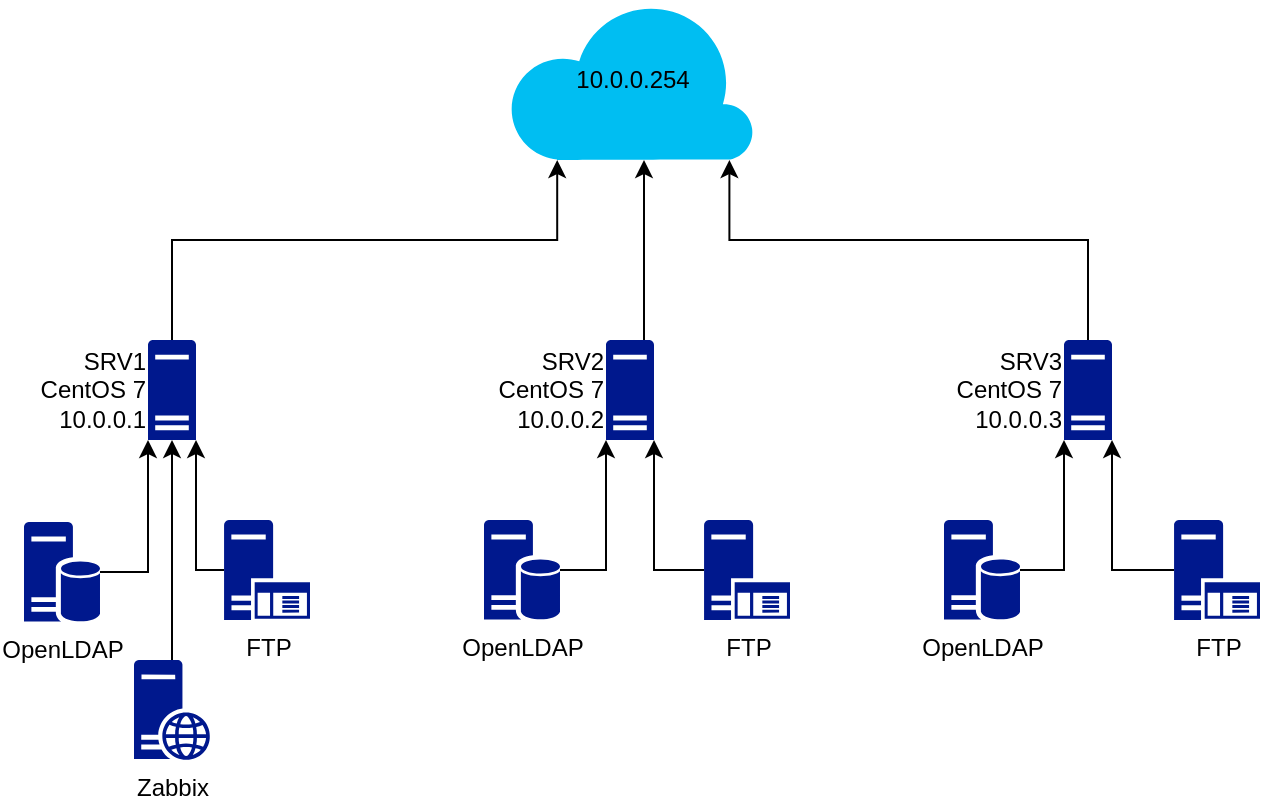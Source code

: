 <mxfile version="12.2.8" type="github" pages="1"><diagram id="UzhWR-N8zCwfZSIEnC6z" name="Page-1"><mxGraphModel dx="1382" dy="795" grid="1" gridSize="10" guides="1" tooltips="1" connect="1" arrows="1" fold="1" page="1" pageScale="1" pageWidth="827" pageHeight="583" math="0" shadow="0"><root><mxCell id="0"/><mxCell id="1" parent="0"/><mxCell id="ujCRCSMncX6ORW_Cc9Aw-1" value="10.0.0.254" style="verticalLabelPosition=middle;html=1;verticalAlign=middle;align=center;strokeColor=none;fillColor=#00BEF2;shape=mxgraph.azure.cloud;labelPosition=center;" parent="1" vertex="1"><mxGeometry x="352" y="30" width="123" height="80" as="geometry"/></mxCell><mxCell id="ujCRCSMncX6ORW_Cc9Aw-20" style="edgeStyle=orthogonalEdgeStyle;rounded=0;orthogonalLoop=1;jettySize=auto;html=1;entryX=0.2;entryY=1;entryDx=0;entryDy=0;entryPerimeter=0;" parent="1" source="ujCRCSMncX6ORW_Cc9Aw-2" target="ujCRCSMncX6ORW_Cc9Aw-1" edge="1"><mxGeometry relative="1" as="geometry"><Array as="points"><mxPoint x="184" y="150"/><mxPoint x="377" y="150"/></Array></mxGeometry></mxCell><mxCell id="ujCRCSMncX6ORW_Cc9Aw-2" value="SRV1&lt;br&gt;CentOS 7&lt;br&gt;10.0.0.1" style="aspect=fixed;pointerEvents=1;shadow=0;dashed=0;html=1;strokeColor=none;labelPosition=left;verticalLabelPosition=middle;verticalAlign=middle;align=right;fillColor=#00188D;shape=mxgraph.mscae.enterprise.server_generic" parent="1" vertex="1"><mxGeometry x="172" y="200" width="24" height="50" as="geometry"/></mxCell><mxCell id="ujCRCSMncX6ORW_Cc9Aw-21" style="edgeStyle=orthogonalEdgeStyle;rounded=0;orthogonalLoop=1;jettySize=auto;html=1;" parent="1" source="ujCRCSMncX6ORW_Cc9Aw-3" target="ujCRCSMncX6ORW_Cc9Aw-1" edge="1"><mxGeometry relative="1" as="geometry"><Array as="points"><mxPoint x="420" y="130"/><mxPoint x="420" y="130"/></Array></mxGeometry></mxCell><mxCell id="ujCRCSMncX6ORW_Cc9Aw-3" value="SRV2&lt;br&gt;CentOS 7&lt;br&gt;10.0.0.2" style="aspect=fixed;pointerEvents=1;shadow=0;dashed=0;html=1;strokeColor=none;labelPosition=left;verticalLabelPosition=middle;verticalAlign=middle;align=right;fillColor=#00188D;shape=mxgraph.mscae.enterprise.server_generic" parent="1" vertex="1"><mxGeometry x="401" y="200" width="24" height="50" as="geometry"/></mxCell><mxCell id="ujCRCSMncX6ORW_Cc9Aw-22" style="edgeStyle=orthogonalEdgeStyle;rounded=0;orthogonalLoop=1;jettySize=auto;html=1;entryX=0.9;entryY=1;entryDx=0;entryDy=0;entryPerimeter=0;" parent="1" source="ujCRCSMncX6ORW_Cc9Aw-5" target="ujCRCSMncX6ORW_Cc9Aw-1" edge="1"><mxGeometry relative="1" as="geometry"><Array as="points"><mxPoint x="642" y="150"/><mxPoint x="463" y="150"/></Array></mxGeometry></mxCell><mxCell id="ujCRCSMncX6ORW_Cc9Aw-5" value="SRV3&lt;br&gt;CentOS 7&lt;br&gt;10.0.0.3" style="aspect=fixed;pointerEvents=1;shadow=0;dashed=0;html=1;strokeColor=none;labelPosition=left;verticalLabelPosition=middle;verticalAlign=middle;align=right;fillColor=#00188D;shape=mxgraph.mscae.enterprise.server_generic" parent="1" vertex="1"><mxGeometry x="630" y="200" width="24" height="50" as="geometry"/></mxCell><mxCell id="ujCRCSMncX6ORW_Cc9Aw-19" style="edgeStyle=orthogonalEdgeStyle;rounded=0;orthogonalLoop=1;jettySize=auto;html=1;entryX=0;entryY=1;entryDx=0;entryDy=0;entryPerimeter=0;" parent="1" source="ujCRCSMncX6ORW_Cc9Aw-8" target="ujCRCSMncX6ORW_Cc9Aw-2" edge="1"><mxGeometry relative="1" as="geometry"/></mxCell><mxCell id="ujCRCSMncX6ORW_Cc9Aw-8" value="OpenLDAP" style="aspect=fixed;pointerEvents=1;shadow=0;dashed=0;html=1;strokeColor=none;labelPosition=center;verticalLabelPosition=bottom;verticalAlign=top;align=center;fillColor=#00188D;shape=mxgraph.mscae.enterprise.database_server" parent="1" vertex="1"><mxGeometry x="110" y="291" width="38" height="50" as="geometry"/></mxCell><mxCell id="ujCRCSMncX6ORW_Cc9Aw-17" style="edgeStyle=orthogonalEdgeStyle;rounded=0;orthogonalLoop=1;jettySize=auto;html=1;entryX=0;entryY=1;entryDx=0;entryDy=0;entryPerimeter=0;" parent="1" source="ujCRCSMncX6ORW_Cc9Aw-9" target="ujCRCSMncX6ORW_Cc9Aw-3" edge="1"><mxGeometry relative="1" as="geometry"/></mxCell><mxCell id="ujCRCSMncX6ORW_Cc9Aw-9" value="OpenLDAP" style="aspect=fixed;pointerEvents=1;shadow=0;dashed=0;html=1;strokeColor=none;labelPosition=center;verticalLabelPosition=bottom;verticalAlign=top;align=center;fillColor=#00188D;shape=mxgraph.mscae.enterprise.database_server" parent="1" vertex="1"><mxGeometry x="340" y="290" width="38" height="50" as="geometry"/></mxCell><mxCell id="ujCRCSMncX6ORW_Cc9Aw-14" style="edgeStyle=orthogonalEdgeStyle;rounded=0;orthogonalLoop=1;jettySize=auto;html=1;entryX=0;entryY=1;entryDx=0;entryDy=0;entryPerimeter=0;" parent="1" source="ujCRCSMncX6ORW_Cc9Aw-10" target="ujCRCSMncX6ORW_Cc9Aw-5" edge="1"><mxGeometry relative="1" as="geometry"/></mxCell><mxCell id="ujCRCSMncX6ORW_Cc9Aw-10" value="OpenLDAP" style="aspect=fixed;pointerEvents=1;shadow=0;dashed=0;html=1;strokeColor=none;labelPosition=center;verticalLabelPosition=bottom;verticalAlign=top;align=center;fillColor=#00188D;shape=mxgraph.mscae.enterprise.database_server" parent="1" vertex="1"><mxGeometry x="570" y="290" width="38" height="50" as="geometry"/></mxCell><mxCell id="ujCRCSMncX6ORW_Cc9Aw-18" style="edgeStyle=orthogonalEdgeStyle;rounded=0;orthogonalLoop=1;jettySize=auto;html=1;entryX=1;entryY=1;entryDx=0;entryDy=0;entryPerimeter=0;" parent="1" source="ujCRCSMncX6ORW_Cc9Aw-11" target="ujCRCSMncX6ORW_Cc9Aw-2" edge="1"><mxGeometry relative="1" as="geometry"><Array as="points"><mxPoint x="196" y="315"/></Array></mxGeometry></mxCell><mxCell id="ujCRCSMncX6ORW_Cc9Aw-11" value="FTP" style="aspect=fixed;pointerEvents=1;shadow=0;dashed=0;html=1;strokeColor=none;labelPosition=center;verticalLabelPosition=bottom;verticalAlign=top;align=center;fillColor=#00188D;shape=mxgraph.mscae.enterprise.application_server" parent="1" vertex="1"><mxGeometry x="210" y="290" width="43" height="50" as="geometry"/></mxCell><mxCell id="ujCRCSMncX6ORW_Cc9Aw-16" style="edgeStyle=orthogonalEdgeStyle;rounded=0;orthogonalLoop=1;jettySize=auto;html=1;entryX=1;entryY=1;entryDx=0;entryDy=0;entryPerimeter=0;" parent="1" source="ujCRCSMncX6ORW_Cc9Aw-12" target="ujCRCSMncX6ORW_Cc9Aw-3" edge="1"><mxGeometry relative="1" as="geometry"/></mxCell><mxCell id="ujCRCSMncX6ORW_Cc9Aw-12" value="FTP" style="aspect=fixed;pointerEvents=1;shadow=0;dashed=0;html=1;strokeColor=none;labelPosition=center;verticalLabelPosition=bottom;verticalAlign=top;align=center;fillColor=#00188D;shape=mxgraph.mscae.enterprise.application_server" parent="1" vertex="1"><mxGeometry x="450" y="290" width="43" height="50" as="geometry"/></mxCell><mxCell id="ujCRCSMncX6ORW_Cc9Aw-15" style="edgeStyle=orthogonalEdgeStyle;rounded=0;orthogonalLoop=1;jettySize=auto;html=1;entryX=1;entryY=1;entryDx=0;entryDy=0;entryPerimeter=0;" parent="1" source="ujCRCSMncX6ORW_Cc9Aw-13" target="ujCRCSMncX6ORW_Cc9Aw-5" edge="1"><mxGeometry relative="1" as="geometry"/></mxCell><mxCell id="ujCRCSMncX6ORW_Cc9Aw-13" value="FTP" style="aspect=fixed;pointerEvents=1;shadow=0;dashed=0;html=1;strokeColor=none;labelPosition=center;verticalLabelPosition=bottom;verticalAlign=top;align=center;fillColor=#00188D;shape=mxgraph.mscae.enterprise.application_server" parent="1" vertex="1"><mxGeometry x="685" y="290" width="43" height="50" as="geometry"/></mxCell><mxCell id="ujCRCSMncX6ORW_Cc9Aw-24" style="edgeStyle=orthogonalEdgeStyle;rounded=0;orthogonalLoop=1;jettySize=auto;html=1;entryX=0.5;entryY=1;entryDx=0;entryDy=0;entryPerimeter=0;" parent="1" source="ujCRCSMncX6ORW_Cc9Aw-23" target="ujCRCSMncX6ORW_Cc9Aw-2" edge="1"><mxGeometry relative="1" as="geometry"/></mxCell><mxCell id="ujCRCSMncX6ORW_Cc9Aw-23" value="Zabbix" style="aspect=fixed;pointerEvents=1;shadow=0;dashed=0;html=1;strokeColor=none;labelPosition=center;verticalLabelPosition=bottom;verticalAlign=top;align=center;fillColor=#00188D;shape=mxgraph.mscae.enterprise.web_server" parent="1" vertex="1"><mxGeometry x="165" y="360" width="38" height="50" as="geometry"/></mxCell></root></mxGraphModel></diagram></mxfile>